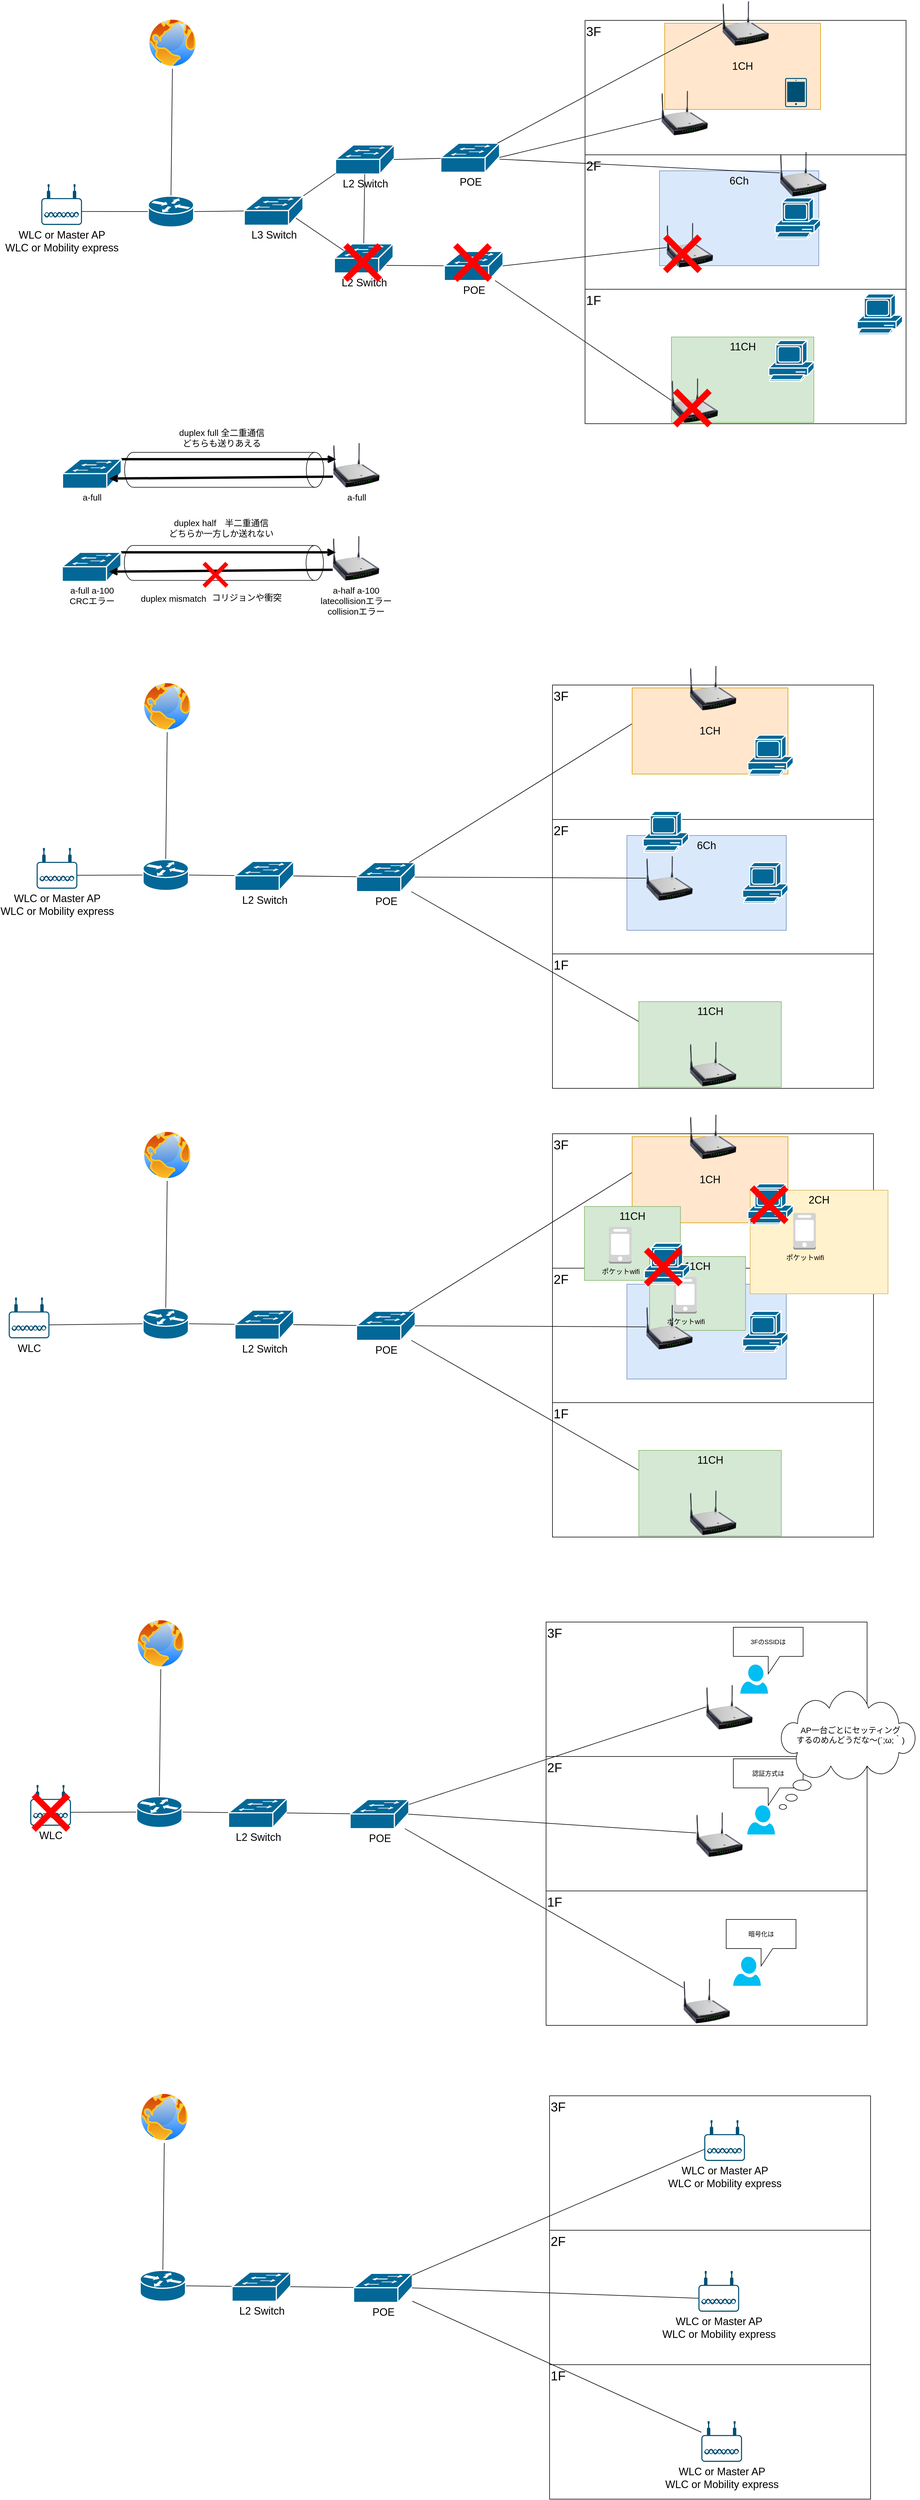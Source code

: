 <mxfile version="21.7.4" type="github">
  <diagram name="ページ1" id="ISea0skvDJ0-GTyt_ot8">
    <mxGraphModel dx="2734" dy="1416" grid="0" gridSize="10" guides="1" tooltips="1" connect="1" arrows="1" fold="1" page="1" pageScale="1" pageWidth="827" pageHeight="1169" math="0" shadow="0">
      <root>
        <mxCell id="0" />
        <mxCell id="1" parent="0" />
        <mxCell id="y21L1_D4y8wmVDUmnjSK-36" value="6Ch" style="whiteSpace=wrap;html=1;fontFamily=Helvetica;fontSize=18;verticalAlign=top;fillColor=#dae8fc;strokeColor=#6c8ebf;" parent="1" vertex="1">
          <mxGeometry x="1168" y="383.5" width="274" height="163" as="geometry" />
        </mxCell>
        <mxCell id="y21L1_D4y8wmVDUmnjSK-25" value="" style="group;fontSize=22;" parent="1" vertex="1" connectable="0">
          <mxGeometry x="1040" y="125" width="552" height="736" as="geometry" />
        </mxCell>
        <mxCell id="y21L1_D4y8wmVDUmnjSK-22" value="&lt;font style=&quot;font-size: 22px;&quot;&gt;1F&lt;/font&gt;" style="rounded=0;whiteSpace=wrap;html=1;fontFamily=Helvetica;fontSize=11;fontColor=default;fillColor=none;verticalAlign=top;align=left;" parent="y21L1_D4y8wmVDUmnjSK-25" vertex="1">
          <mxGeometry y="462" width="552" height="231" as="geometry" />
        </mxCell>
        <mxCell id="y21L1_D4y8wmVDUmnjSK-23" value="&lt;font style=&quot;font-size: 22px;&quot;&gt;2F&lt;/font&gt;" style="rounded=0;whiteSpace=wrap;html=1;fontFamily=Helvetica;fontSize=11;fontColor=default;fillColor=none;verticalAlign=top;align=left;" parent="y21L1_D4y8wmVDUmnjSK-25" vertex="1">
          <mxGeometry y="231" width="552" height="231" as="geometry" />
        </mxCell>
        <mxCell id="y21L1_D4y8wmVDUmnjSK-37" value="11CH" style="whiteSpace=wrap;html=1;fontFamily=Helvetica;fontSize=18;verticalAlign=top;fillColor=#d5e8d4;strokeColor=#82b366;" parent="y21L1_D4y8wmVDUmnjSK-25" vertex="1">
          <mxGeometry x="148.5" y="544" width="245" height="147" as="geometry" />
        </mxCell>
        <mxCell id="y21L1_D4y8wmVDUmnjSK-24" value="&lt;font style=&quot;font-size: 22px;&quot;&gt;3F&lt;/font&gt;" style="rounded=0;whiteSpace=wrap;html=1;fontFamily=Helvetica;fontSize=11;fontColor=default;fillColor=none;verticalAlign=top;align=left;" parent="y21L1_D4y8wmVDUmnjSK-25" vertex="1">
          <mxGeometry width="552" height="231" as="geometry" />
        </mxCell>
        <mxCell id="y21L1_D4y8wmVDUmnjSK-26" value="" style="shape=mxgraph.cisco.computers_and_peripherals.pc;sketch=0;html=1;pointerEvents=1;dashed=0;fillColor=#036897;strokeColor=#ffffff;strokeWidth=2;verticalLabelPosition=bottom;verticalAlign=top;align=center;outlineConnect=0;fontFamily=Helvetica;fontSize=11;fontColor=default;" parent="y21L1_D4y8wmVDUmnjSK-25" vertex="1">
          <mxGeometry x="316" y="550" width="78" height="70" as="geometry" />
        </mxCell>
        <mxCell id="y21L1_D4y8wmVDUmnjSK-34" value="" style="shape=mxgraph.cisco.computers_and_peripherals.pc;sketch=0;html=1;pointerEvents=1;dashed=0;fillColor=#036897;strokeColor=#ffffff;strokeWidth=2;verticalLabelPosition=bottom;verticalAlign=top;align=center;outlineConnect=0;fontFamily=Helvetica;fontSize=11;fontColor=default;" parent="y21L1_D4y8wmVDUmnjSK-25" vertex="1">
          <mxGeometry x="468" y="470" width="78" height="70" as="geometry" />
        </mxCell>
        <mxCell id="y21L1_D4y8wmVDUmnjSK-35" value="1CH" style="whiteSpace=wrap;html=1;fontFamily=Helvetica;fontSize=18;verticalAlign=middle;fillColor=#ffe6cc;strokeColor=#d79b00;" parent="y21L1_D4y8wmVDUmnjSK-25" vertex="1">
          <mxGeometry x="137" y="5" width="268" height="148" as="geometry" />
        </mxCell>
        <mxCell id="y21L1_D4y8wmVDUmnjSK-38" value="" style="image;html=1;image=img/lib/clip_art/networking/Wireless_Router_N_128x128.png;fontFamily=Helvetica;fontSize=11;fontColor=default;" parent="y21L1_D4y8wmVDUmnjSK-25" vertex="1">
          <mxGeometry x="236" y="-35" width="80" height="80" as="geometry" />
        </mxCell>
        <mxCell id="y21L1_D4y8wmVDUmnjSK-39" value="" style="image;html=1;image=img/lib/clip_art/networking/Wireless_Router_N_128x128.png;fontFamily=Helvetica;fontSize=11;fontColor=default;" parent="y21L1_D4y8wmVDUmnjSK-25" vertex="1">
          <mxGeometry x="131" y="119" width="80" height="80" as="geometry" />
        </mxCell>
        <mxCell id="y21L1_D4y8wmVDUmnjSK-40" value="" style="image;html=1;image=img/lib/clip_art/networking/Wireless_Router_N_128x128.png;fontFamily=Helvetica;fontSize=11;fontColor=default;" parent="y21L1_D4y8wmVDUmnjSK-25" vertex="1">
          <mxGeometry x="335" y="224" width="80" height="80" as="geometry" />
        </mxCell>
        <mxCell id="ws9a11WgU_F2Pa4hNLhd-21" value="" style="image;html=1;image=img/lib/clip_art/networking/Wireless_Router_N_128x128.png;fontFamily=Helvetica;fontSize=11;fontColor=default;" vertex="1" parent="y21L1_D4y8wmVDUmnjSK-25">
          <mxGeometry x="148.5" y="613" width="80" height="80" as="geometry" />
        </mxCell>
        <mxCell id="ws9a11WgU_F2Pa4hNLhd-23" value="" style="image;html=1;image=img/lib/clip_art/networking/Wireless_Router_N_128x128.png;fontFamily=Helvetica;fontSize=11;fontColor=default;" vertex="1" parent="y21L1_D4y8wmVDUmnjSK-25">
          <mxGeometry x="140" y="346" width="80" height="80" as="geometry" />
        </mxCell>
        <mxCell id="ws9a11WgU_F2Pa4hNLhd-32" value="&lt;span style=&quot;font-size: 150px;&quot;&gt;×&lt;/span&gt;" style="text;html=1;align=center;verticalAlign=middle;resizable=0;points=[];autosize=1;strokeColor=none;fillColor=none;fontSize=150;fontFamily=Helvetica;fontColor=#FF0000;" vertex="1" parent="y21L1_D4y8wmVDUmnjSK-25">
          <mxGeometry x="114" y="302" width="106" height="192" as="geometry" />
        </mxCell>
        <mxCell id="ws9a11WgU_F2Pa4hNLhd-33" value="&lt;span style=&quot;font-size: 150px;&quot;&gt;×&lt;/span&gt;" style="text;html=1;align=center;verticalAlign=middle;resizable=0;points=[];autosize=1;strokeColor=none;fillColor=none;fontSize=150;fontFamily=Helvetica;fontColor=#FF0000;" vertex="1" parent="y21L1_D4y8wmVDUmnjSK-25">
          <mxGeometry x="131" y="567" width="106" height="192" as="geometry" />
        </mxCell>
        <mxCell id="y21L1_D4y8wmVDUmnjSK-7" style="rounded=0;orthogonalLoop=1;jettySize=auto;html=1;exitX=1;exitY=0.67;exitDx=0;exitDy=0;exitPerimeter=0;entryX=0;entryY=0.5;entryDx=0;entryDy=0;entryPerimeter=0;endArrow=none;endFill=0;fontSize=18;" parent="1" source="y21L1_D4y8wmVDUmnjSK-2" target="y21L1_D4y8wmVDUmnjSK-3" edge="1">
          <mxGeometry relative="1" as="geometry" />
        </mxCell>
        <mxCell id="y21L1_D4y8wmVDUmnjSK-2" value="WLC or Master AP&lt;br style=&quot;border-color: var(--border-color);&quot;&gt;WLC or Mobility express" style="points=[[0.03,0.36,0],[0.18,0,0],[0.5,0.34,0],[0.82,0,0],[0.97,0.36,0],[1,0.67,0],[0.975,0.975,0],[0.5,1,0],[0.025,0.975,0],[0,0.67,0]];verticalLabelPosition=bottom;sketch=0;html=1;verticalAlign=top;aspect=fixed;align=center;pointerEvents=1;shape=mxgraph.cisco19.wireless_access_point;fillColor=#005073;strokeColor=none;fontSize=18;" parent="1" vertex="1">
          <mxGeometry x="105" y="406.5" width="70" height="70" as="geometry" />
        </mxCell>
        <mxCell id="y21L1_D4y8wmVDUmnjSK-8" style="edgeStyle=none;shape=connector;rounded=0;orthogonalLoop=1;jettySize=auto;html=1;exitX=1;exitY=0.5;exitDx=0;exitDy=0;exitPerimeter=0;labelBackgroundColor=default;strokeColor=default;fontFamily=Helvetica;fontSize=18;fontColor=default;endArrow=none;endFill=0;" parent="1" source="y21L1_D4y8wmVDUmnjSK-3" target="ws9a11WgU_F2Pa4hNLhd-2" edge="1">
          <mxGeometry relative="1" as="geometry" />
        </mxCell>
        <mxCell id="y21L1_D4y8wmVDUmnjSK-10" style="edgeStyle=none;shape=connector;rounded=0;orthogonalLoop=1;jettySize=auto;html=1;exitX=0.5;exitY=0;exitDx=0;exitDy=0;exitPerimeter=0;entryX=0.5;entryY=1;entryDx=0;entryDy=0;labelBackgroundColor=default;strokeColor=default;fontFamily=Helvetica;fontSize=11;fontColor=default;endArrow=none;endFill=0;" parent="1" source="y21L1_D4y8wmVDUmnjSK-3" target="y21L1_D4y8wmVDUmnjSK-4" edge="1">
          <mxGeometry relative="1" as="geometry" />
        </mxCell>
        <mxCell id="y21L1_D4y8wmVDUmnjSK-3" value="" style="shape=mxgraph.cisco.routers.router;sketch=0;html=1;pointerEvents=1;dashed=0;fillColor=#036897;strokeColor=#ffffff;strokeWidth=2;verticalLabelPosition=bottom;verticalAlign=top;align=center;outlineConnect=0;fontFamily=Helvetica;fontSize=18;fontColor=default;" parent="1" vertex="1">
          <mxGeometry x="289" y="427" width="78" height="53" as="geometry" />
        </mxCell>
        <mxCell id="y21L1_D4y8wmVDUmnjSK-4" value="" style="image;aspect=fixed;perimeter=ellipsePerimeter;html=1;align=center;shadow=0;dashed=0;spacingTop=3;image=img/lib/active_directory/internet_globe.svg;" parent="1" vertex="1">
          <mxGeometry x="286" y="119" width="89" height="89" as="geometry" />
        </mxCell>
        <mxCell id="y21L1_D4y8wmVDUmnjSK-16" style="edgeStyle=none;shape=connector;rounded=0;orthogonalLoop=1;jettySize=auto;html=1;exitX=0.98;exitY=0.5;exitDx=0;exitDy=0;exitPerimeter=0;labelBackgroundColor=default;strokeColor=default;fontFamily=Helvetica;fontSize=11;fontColor=default;endArrow=none;endFill=0;" parent="1" source="y21L1_D4y8wmVDUmnjSK-5" target="y21L1_D4y8wmVDUmnjSK-39" edge="1">
          <mxGeometry relative="1" as="geometry">
            <mxPoint x="1189" y="458.668" as="targetPoint" />
          </mxGeometry>
        </mxCell>
        <mxCell id="y21L1_D4y8wmVDUmnjSK-5" value="POE" style="shape=mxgraph.cisco.switches.workgroup_switch;sketch=0;html=1;pointerEvents=1;dashed=0;fillColor=#036897;strokeColor=#ffffff;strokeWidth=2;verticalLabelPosition=bottom;verticalAlign=top;align=center;outlineConnect=0;fontFamily=Helvetica;fontSize=18;fontColor=default;" parent="1" vertex="1">
          <mxGeometry x="792" y="336" width="101" height="50" as="geometry" />
        </mxCell>
        <mxCell id="y21L1_D4y8wmVDUmnjSK-9" style="edgeStyle=none;shape=connector;rounded=0;orthogonalLoop=1;jettySize=auto;html=1;exitX=0.98;exitY=0.5;exitDx=0;exitDy=0;exitPerimeter=0;labelBackgroundColor=default;strokeColor=default;fontFamily=Helvetica;fontSize=18;fontColor=default;endArrow=none;endFill=0;" parent="1" source="y21L1_D4y8wmVDUmnjSK-6" target="y21L1_D4y8wmVDUmnjSK-5" edge="1">
          <mxGeometry relative="1" as="geometry" />
        </mxCell>
        <mxCell id="y21L1_D4y8wmVDUmnjSK-6" value="L2 Switch" style="shape=mxgraph.cisco.switches.workgroup_switch;sketch=0;html=1;pointerEvents=1;dashed=0;fillColor=#036897;strokeColor=#ffffff;strokeWidth=2;verticalLabelPosition=bottom;verticalAlign=top;align=center;outlineConnect=0;fontFamily=Helvetica;fontSize=18;fontColor=default;" parent="1" vertex="1">
          <mxGeometry x="611" y="339" width="101" height="50" as="geometry" />
        </mxCell>
        <mxCell id="y21L1_D4y8wmVDUmnjSK-11" value="" style="shape=mxgraph.cisco.computers_and_peripherals.pc;sketch=0;html=1;pointerEvents=1;dashed=0;fillColor=#036897;strokeColor=#ffffff;strokeWidth=2;verticalLabelPosition=bottom;verticalAlign=top;align=center;outlineConnect=0;fontFamily=Helvetica;fontSize=11;fontColor=default;" parent="1" vertex="1">
          <mxGeometry x="1367" y="430" width="78" height="70" as="geometry" />
        </mxCell>
        <mxCell id="y21L1_D4y8wmVDUmnjSK-12" value="" style="sketch=0;points=[[0.015,0.015,0],[0.985,0.015,0],[0.985,0.985,0],[0.015,0.985,0],[0.25,0,0],[0.5,0,0],[0.75,0,0],[1,0.25,0],[1,0.5,0],[1,0.75,0],[0.75,1,0],[0.5,1,0],[0.25,1,0],[0,0.75,0],[0,0.5,0],[0,0.25,0]];verticalLabelPosition=bottom;html=1;verticalAlign=top;aspect=fixed;align=center;pointerEvents=1;shape=mxgraph.cisco19.handheld;fillColor=#005073;strokeColor=none;" parent="1" vertex="1">
          <mxGeometry x="1384" y="224" width="37.5" height="50" as="geometry" />
        </mxCell>
        <mxCell id="y21L1_D4y8wmVDUmnjSK-20" style="edgeStyle=none;shape=connector;rounded=0;orthogonalLoop=1;jettySize=auto;html=1;labelBackgroundColor=default;strokeColor=default;fontFamily=Helvetica;fontSize=11;fontColor=default;endArrow=none;endFill=0;" parent="1" source="y21L1_D4y8wmVDUmnjSK-40" target="y21L1_D4y8wmVDUmnjSK-5" edge="1">
          <mxGeometry relative="1" as="geometry">
            <mxPoint x="1276.0" y="794.9" as="sourcePoint" />
          </mxGeometry>
        </mxCell>
        <mxCell id="y21L1_D4y8wmVDUmnjSK-21" style="edgeStyle=none;shape=connector;rounded=0;orthogonalLoop=1;jettySize=auto;html=1;exitX=0;exitY=0.5;exitDx=0;exitDy=0;labelBackgroundColor=default;strokeColor=default;fontFamily=Helvetica;fontSize=11;fontColor=default;endArrow=none;endFill=0;" parent="1" source="y21L1_D4y8wmVDUmnjSK-38" target="y21L1_D4y8wmVDUmnjSK-5" edge="1">
          <mxGeometry relative="1" as="geometry">
            <mxPoint x="1276.0" y="145.9" as="sourcePoint" />
          </mxGeometry>
        </mxCell>
        <mxCell id="y21L1_D4y8wmVDUmnjSK-67" value="6Ch" style="whiteSpace=wrap;html=1;fontFamily=Helvetica;fontSize=18;verticalAlign=top;fillColor=#dae8fc;strokeColor=#6c8ebf;" parent="1" vertex="1">
          <mxGeometry x="1112" y="1525.5" width="274" height="163" as="geometry" />
        </mxCell>
        <mxCell id="y21L1_D4y8wmVDUmnjSK-79" style="rounded=0;orthogonalLoop=1;jettySize=auto;html=1;exitX=1;exitY=0.67;exitDx=0;exitDy=0;exitPerimeter=0;entryX=0;entryY=0.5;entryDx=0;entryDy=0;entryPerimeter=0;endArrow=none;endFill=0;fontSize=18;" parent="1" source="y21L1_D4y8wmVDUmnjSK-80" target="y21L1_D4y8wmVDUmnjSK-83" edge="1">
          <mxGeometry relative="1" as="geometry" />
        </mxCell>
        <mxCell id="y21L1_D4y8wmVDUmnjSK-80" value="WLC or Master AP&lt;br&gt;WLC or Mobility express" style="points=[[0.03,0.36,0],[0.18,0,0],[0.5,0.34,0],[0.82,0,0],[0.97,0.36,0],[1,0.67,0],[0.975,0.975,0],[0.5,1,0],[0.025,0.975,0],[0,0.67,0]];verticalLabelPosition=bottom;sketch=0;html=1;verticalAlign=top;aspect=fixed;align=center;pointerEvents=1;shape=mxgraph.cisco19.wireless_access_point;fillColor=#005073;strokeColor=none;fontSize=18;" parent="1" vertex="1">
          <mxGeometry x="97" y="1547" width="70" height="70" as="geometry" />
        </mxCell>
        <mxCell id="y21L1_D4y8wmVDUmnjSK-81" style="edgeStyle=none;shape=connector;rounded=0;orthogonalLoop=1;jettySize=auto;html=1;exitX=1;exitY=0.5;exitDx=0;exitDy=0;exitPerimeter=0;labelBackgroundColor=default;strokeColor=default;fontFamily=Helvetica;fontSize=18;fontColor=default;endArrow=none;endFill=0;" parent="1" source="y21L1_D4y8wmVDUmnjSK-83" target="y21L1_D4y8wmVDUmnjSK-88" edge="1">
          <mxGeometry relative="1" as="geometry" />
        </mxCell>
        <mxCell id="y21L1_D4y8wmVDUmnjSK-82" style="edgeStyle=none;shape=connector;rounded=0;orthogonalLoop=1;jettySize=auto;html=1;exitX=0.5;exitY=0;exitDx=0;exitDy=0;exitPerimeter=0;entryX=0.5;entryY=1;entryDx=0;entryDy=0;labelBackgroundColor=default;strokeColor=default;fontFamily=Helvetica;fontSize=11;fontColor=default;endArrow=none;endFill=0;" parent="1" source="y21L1_D4y8wmVDUmnjSK-83" target="y21L1_D4y8wmVDUmnjSK-84" edge="1">
          <mxGeometry relative="1" as="geometry" />
        </mxCell>
        <mxCell id="y21L1_D4y8wmVDUmnjSK-83" value="" style="shape=mxgraph.cisco.routers.router;sketch=0;html=1;pointerEvents=1;dashed=0;fillColor=#036897;strokeColor=#ffffff;strokeWidth=2;verticalLabelPosition=bottom;verticalAlign=top;align=center;outlineConnect=0;fontFamily=Helvetica;fontSize=18;fontColor=default;" parent="1" vertex="1">
          <mxGeometry x="280" y="1567" width="78" height="53" as="geometry" />
        </mxCell>
        <mxCell id="y21L1_D4y8wmVDUmnjSK-84" value="" style="image;aspect=fixed;perimeter=ellipsePerimeter;html=1;align=center;shadow=0;dashed=0;spacingTop=3;image=img/lib/active_directory/internet_globe.svg;" parent="1" vertex="1">
          <mxGeometry x="277" y="1259" width="89" height="89" as="geometry" />
        </mxCell>
        <mxCell id="y21L1_D4y8wmVDUmnjSK-85" style="edgeStyle=none;shape=connector;rounded=0;orthogonalLoop=1;jettySize=auto;html=1;exitX=0.98;exitY=0.5;exitDx=0;exitDy=0;exitPerimeter=0;labelBackgroundColor=default;strokeColor=default;fontFamily=Helvetica;fontSize=11;fontColor=default;endArrow=none;endFill=0;" parent="1" source="y21L1_D4y8wmVDUmnjSK-86" edge="1">
          <mxGeometry relative="1" as="geometry">
            <mxPoint x="1145" y="1598.818" as="targetPoint" />
          </mxGeometry>
        </mxCell>
        <mxCell id="y21L1_D4y8wmVDUmnjSK-86" value="POE" style="shape=mxgraph.cisco.switches.workgroup_switch;sketch=0;html=1;pointerEvents=1;dashed=0;fillColor=#036897;strokeColor=#ffffff;strokeWidth=2;verticalLabelPosition=bottom;verticalAlign=top;align=center;outlineConnect=0;fontFamily=Helvetica;fontSize=18;fontColor=default;" parent="1" vertex="1">
          <mxGeometry x="647" y="1572" width="101" height="50" as="geometry" />
        </mxCell>
        <mxCell id="y21L1_D4y8wmVDUmnjSK-87" style="edgeStyle=none;shape=connector;rounded=0;orthogonalLoop=1;jettySize=auto;html=1;exitX=0.98;exitY=0.5;exitDx=0;exitDy=0;exitPerimeter=0;labelBackgroundColor=default;strokeColor=default;fontFamily=Helvetica;fontSize=18;fontColor=default;endArrow=none;endFill=0;" parent="1" source="y21L1_D4y8wmVDUmnjSK-88" target="y21L1_D4y8wmVDUmnjSK-86" edge="1">
          <mxGeometry relative="1" as="geometry" />
        </mxCell>
        <mxCell id="y21L1_D4y8wmVDUmnjSK-88" value="L2 Switch" style="shape=mxgraph.cisco.switches.workgroup_switch;sketch=0;html=1;pointerEvents=1;dashed=0;fillColor=#036897;strokeColor=#ffffff;strokeWidth=2;verticalLabelPosition=bottom;verticalAlign=top;align=center;outlineConnect=0;fontFamily=Helvetica;fontSize=18;fontColor=default;" parent="1" vertex="1">
          <mxGeometry x="438" y="1570" width="101" height="50" as="geometry" />
        </mxCell>
        <mxCell id="y21L1_D4y8wmVDUmnjSK-89" value="" style="shape=mxgraph.cisco.computers_and_peripherals.pc;sketch=0;html=1;pointerEvents=1;dashed=0;fillColor=#036897;strokeColor=#ffffff;strokeWidth=2;verticalLabelPosition=bottom;verticalAlign=top;align=center;outlineConnect=0;fontFamily=Helvetica;fontSize=11;fontColor=default;" parent="1" vertex="1">
          <mxGeometry x="1311" y="1572" width="78" height="70" as="geometry" />
        </mxCell>
        <mxCell id="y21L1_D4y8wmVDUmnjSK-91" style="edgeStyle=none;shape=connector;rounded=0;orthogonalLoop=1;jettySize=auto;html=1;labelBackgroundColor=default;strokeColor=default;fontFamily=Helvetica;fontSize=11;fontColor=default;endArrow=none;endFill=0;" parent="1" target="y21L1_D4y8wmVDUmnjSK-86" edge="1">
          <mxGeometry relative="1" as="geometry">
            <mxPoint x="1220" y="1895.173" as="sourcePoint" />
          </mxGeometry>
        </mxCell>
        <mxCell id="y21L1_D4y8wmVDUmnjSK-92" style="edgeStyle=none;shape=connector;rounded=0;orthogonalLoop=1;jettySize=auto;html=1;exitX=0;exitY=0.5;exitDx=0;exitDy=0;labelBackgroundColor=default;strokeColor=default;fontFamily=Helvetica;fontSize=11;fontColor=default;endArrow=none;endFill=0;" parent="1" target="y21L1_D4y8wmVDUmnjSK-86" edge="1">
          <mxGeometry relative="1" as="geometry">
            <mxPoint x="1220" y="1272" as="sourcePoint" />
          </mxGeometry>
        </mxCell>
        <mxCell id="y21L1_D4y8wmVDUmnjSK-102" value="" style="group;fontSize=22;" parent="1" vertex="1" connectable="0">
          <mxGeometry x="984" y="1267" width="624" height="693" as="geometry" />
        </mxCell>
        <mxCell id="y21L1_D4y8wmVDUmnjSK-103" value="&lt;font style=&quot;font-size: 22px;&quot;&gt;1F&lt;/font&gt;" style="rounded=0;whiteSpace=wrap;html=1;fontFamily=Helvetica;fontSize=11;fontColor=default;fillColor=none;verticalAlign=top;align=left;" parent="y21L1_D4y8wmVDUmnjSK-102" vertex="1">
          <mxGeometry y="462" width="552" height="231" as="geometry" />
        </mxCell>
        <mxCell id="y21L1_D4y8wmVDUmnjSK-104" value="&lt;font style=&quot;font-size: 22px;&quot;&gt;2F&lt;/font&gt;" style="rounded=0;whiteSpace=wrap;html=1;fontFamily=Helvetica;fontSize=11;fontColor=default;fillColor=none;verticalAlign=top;align=left;" parent="y21L1_D4y8wmVDUmnjSK-102" vertex="1">
          <mxGeometry y="231" width="552" height="231" as="geometry" />
        </mxCell>
        <mxCell id="y21L1_D4y8wmVDUmnjSK-105" value="11CH" style="whiteSpace=wrap;html=1;fontFamily=Helvetica;fontSize=18;verticalAlign=top;fillColor=#d5e8d4;strokeColor=#82b366;" parent="y21L1_D4y8wmVDUmnjSK-102" vertex="1">
          <mxGeometry x="148.5" y="544" width="245" height="147" as="geometry" />
        </mxCell>
        <mxCell id="y21L1_D4y8wmVDUmnjSK-106" value="&lt;font style=&quot;font-size: 22px;&quot;&gt;3F&lt;/font&gt;" style="rounded=0;whiteSpace=wrap;html=1;fontFamily=Helvetica;fontSize=11;fontColor=default;fillColor=none;verticalAlign=top;align=left;" parent="y21L1_D4y8wmVDUmnjSK-102" vertex="1">
          <mxGeometry width="552" height="231" as="geometry" />
        </mxCell>
        <mxCell id="y21L1_D4y8wmVDUmnjSK-108" value="1CH" style="whiteSpace=wrap;html=1;fontFamily=Helvetica;fontSize=18;verticalAlign=middle;fillColor=#ffe6cc;strokeColor=#d79b00;" parent="y21L1_D4y8wmVDUmnjSK-102" vertex="1">
          <mxGeometry x="137" y="5" width="268" height="148" as="geometry" />
        </mxCell>
        <mxCell id="y21L1_D4y8wmVDUmnjSK-109" value="" style="image;html=1;image=img/lib/clip_art/networking/Wireless_Router_N_128x128.png;fontFamily=Helvetica;fontSize=11;fontColor=default;" parent="y21L1_D4y8wmVDUmnjSK-102" vertex="1">
          <mxGeometry x="236" y="-35" width="80" height="80" as="geometry" />
        </mxCell>
        <mxCell id="y21L1_D4y8wmVDUmnjSK-111" value="" style="image;html=1;image=img/lib/clip_art/networking/Wireless_Router_N_128x128.png;fontFamily=Helvetica;fontSize=11;fontColor=default;" parent="y21L1_D4y8wmVDUmnjSK-102" vertex="1">
          <mxGeometry x="236" y="611" width="80" height="80" as="geometry" />
        </mxCell>
        <mxCell id="y21L1_D4y8wmVDUmnjSK-119" value="" style="shape=mxgraph.cisco.computers_and_peripherals.pc;sketch=0;html=1;pointerEvents=1;dashed=0;fillColor=#036897;strokeColor=#ffffff;strokeWidth=2;verticalLabelPosition=bottom;verticalAlign=top;align=center;outlineConnect=0;fontFamily=Helvetica;fontSize=11;fontColor=default;" parent="y21L1_D4y8wmVDUmnjSK-102" vertex="1">
          <mxGeometry x="336" y="86" width="78" height="70" as="geometry" />
        </mxCell>
        <mxCell id="y21L1_D4y8wmVDUmnjSK-110" value="" style="image;html=1;image=img/lib/clip_art/networking/Wireless_Router_N_128x128.png;fontFamily=Helvetica;fontSize=11;fontColor=default;" parent="y21L1_D4y8wmVDUmnjSK-102" vertex="1">
          <mxGeometry x="161" y="292" width="80" height="80" as="geometry" />
        </mxCell>
        <mxCell id="y21L1_D4y8wmVDUmnjSK-121" value="" style="shape=mxgraph.cisco.computers_and_peripherals.pc;sketch=0;html=1;pointerEvents=1;dashed=0;fillColor=#036897;strokeColor=#ffffff;strokeWidth=2;verticalLabelPosition=bottom;verticalAlign=top;align=center;outlineConnect=0;fontFamily=Helvetica;fontSize=11;fontColor=default;" parent="y21L1_D4y8wmVDUmnjSK-102" vertex="1">
          <mxGeometry x="156" y="217" width="78" height="70" as="geometry" />
        </mxCell>
        <mxCell id="Gv_RDN-kAOqWAWIpM0Y3-1" value="6Ch" style="whiteSpace=wrap;html=1;fontFamily=Helvetica;fontSize=18;verticalAlign=top;fillColor=#dae8fc;strokeColor=#6c8ebf;" parent="1" vertex="1">
          <mxGeometry x="1112" y="2296.5" width="274" height="163" as="geometry" />
        </mxCell>
        <mxCell id="Gv_RDN-kAOqWAWIpM0Y3-2" style="rounded=0;orthogonalLoop=1;jettySize=auto;html=1;exitX=1;exitY=0.67;exitDx=0;exitDy=0;exitPerimeter=0;entryX=0;entryY=0.5;entryDx=0;entryDy=0;entryPerimeter=0;endArrow=none;endFill=0;fontSize=18;" parent="1" source="Gv_RDN-kAOqWAWIpM0Y3-3" target="Gv_RDN-kAOqWAWIpM0Y3-6" edge="1">
          <mxGeometry relative="1" as="geometry" />
        </mxCell>
        <mxCell id="Gv_RDN-kAOqWAWIpM0Y3-3" value="WLC" style="points=[[0.03,0.36,0],[0.18,0,0],[0.5,0.34,0],[0.82,0,0],[0.97,0.36,0],[1,0.67,0],[0.975,0.975,0],[0.5,1,0],[0.025,0.975,0],[0,0.67,0]];verticalLabelPosition=bottom;sketch=0;html=1;verticalAlign=top;aspect=fixed;align=center;pointerEvents=1;shape=mxgraph.cisco19.wireless_access_point;fillColor=#005073;strokeColor=none;fontSize=18;" parent="1" vertex="1">
          <mxGeometry x="49" y="2319.5" width="70" height="70" as="geometry" />
        </mxCell>
        <mxCell id="Gv_RDN-kAOqWAWIpM0Y3-4" style="edgeStyle=none;shape=connector;rounded=0;orthogonalLoop=1;jettySize=auto;html=1;exitX=1;exitY=0.5;exitDx=0;exitDy=0;exitPerimeter=0;labelBackgroundColor=default;strokeColor=default;fontFamily=Helvetica;fontSize=18;fontColor=default;endArrow=none;endFill=0;" parent="1" source="Gv_RDN-kAOqWAWIpM0Y3-6" target="Gv_RDN-kAOqWAWIpM0Y3-11" edge="1">
          <mxGeometry relative="1" as="geometry" />
        </mxCell>
        <mxCell id="Gv_RDN-kAOqWAWIpM0Y3-5" style="edgeStyle=none;shape=connector;rounded=0;orthogonalLoop=1;jettySize=auto;html=1;exitX=0.5;exitY=0;exitDx=0;exitDy=0;exitPerimeter=0;entryX=0.5;entryY=1;entryDx=0;entryDy=0;labelBackgroundColor=default;strokeColor=default;fontFamily=Helvetica;fontSize=11;fontColor=default;endArrow=none;endFill=0;" parent="1" source="Gv_RDN-kAOqWAWIpM0Y3-6" target="Gv_RDN-kAOqWAWIpM0Y3-7" edge="1">
          <mxGeometry relative="1" as="geometry" />
        </mxCell>
        <mxCell id="Gv_RDN-kAOqWAWIpM0Y3-6" value="" style="shape=mxgraph.cisco.routers.router;sketch=0;html=1;pointerEvents=1;dashed=0;fillColor=#036897;strokeColor=#ffffff;strokeWidth=2;verticalLabelPosition=bottom;verticalAlign=top;align=center;outlineConnect=0;fontFamily=Helvetica;fontSize=18;fontColor=default;" parent="1" vertex="1">
          <mxGeometry x="280" y="2338" width="78" height="53" as="geometry" />
        </mxCell>
        <mxCell id="Gv_RDN-kAOqWAWIpM0Y3-7" value="" style="image;aspect=fixed;perimeter=ellipsePerimeter;html=1;align=center;shadow=0;dashed=0;spacingTop=3;image=img/lib/active_directory/internet_globe.svg;" parent="1" vertex="1">
          <mxGeometry x="277" y="2030" width="89" height="89" as="geometry" />
        </mxCell>
        <mxCell id="Gv_RDN-kAOqWAWIpM0Y3-8" style="edgeStyle=none;shape=connector;rounded=0;orthogonalLoop=1;jettySize=auto;html=1;exitX=0.98;exitY=0.5;exitDx=0;exitDy=0;exitPerimeter=0;labelBackgroundColor=default;strokeColor=default;fontFamily=Helvetica;fontSize=11;fontColor=default;endArrow=none;endFill=0;" parent="1" source="Gv_RDN-kAOqWAWIpM0Y3-9" edge="1">
          <mxGeometry relative="1" as="geometry">
            <mxPoint x="1145" y="2369.818" as="targetPoint" />
          </mxGeometry>
        </mxCell>
        <mxCell id="Gv_RDN-kAOqWAWIpM0Y3-9" value="POE" style="shape=mxgraph.cisco.switches.workgroup_switch;sketch=0;html=1;pointerEvents=1;dashed=0;fillColor=#036897;strokeColor=#ffffff;strokeWidth=2;verticalLabelPosition=bottom;verticalAlign=top;align=center;outlineConnect=0;fontFamily=Helvetica;fontSize=18;fontColor=default;" parent="1" vertex="1">
          <mxGeometry x="647" y="2343" width="101" height="50" as="geometry" />
        </mxCell>
        <mxCell id="Gv_RDN-kAOqWAWIpM0Y3-10" style="edgeStyle=none;shape=connector;rounded=0;orthogonalLoop=1;jettySize=auto;html=1;exitX=0.98;exitY=0.5;exitDx=0;exitDy=0;exitPerimeter=0;labelBackgroundColor=default;strokeColor=default;fontFamily=Helvetica;fontSize=18;fontColor=default;endArrow=none;endFill=0;" parent="1" source="Gv_RDN-kAOqWAWIpM0Y3-11" target="Gv_RDN-kAOqWAWIpM0Y3-9" edge="1">
          <mxGeometry relative="1" as="geometry" />
        </mxCell>
        <mxCell id="Gv_RDN-kAOqWAWIpM0Y3-11" value="L2 Switch" style="shape=mxgraph.cisco.switches.workgroup_switch;sketch=0;html=1;pointerEvents=1;dashed=0;fillColor=#036897;strokeColor=#ffffff;strokeWidth=2;verticalLabelPosition=bottom;verticalAlign=top;align=center;outlineConnect=0;fontFamily=Helvetica;fontSize=18;fontColor=default;" parent="1" vertex="1">
          <mxGeometry x="438" y="2341" width="101" height="50" as="geometry" />
        </mxCell>
        <mxCell id="Gv_RDN-kAOqWAWIpM0Y3-12" value="" style="shape=mxgraph.cisco.computers_and_peripherals.pc;sketch=0;html=1;pointerEvents=1;dashed=0;fillColor=#036897;strokeColor=#ffffff;strokeWidth=2;verticalLabelPosition=bottom;verticalAlign=top;align=center;outlineConnect=0;fontFamily=Helvetica;fontSize=11;fontColor=default;" parent="1" vertex="1">
          <mxGeometry x="1311" y="2343" width="78" height="70" as="geometry" />
        </mxCell>
        <mxCell id="Gv_RDN-kAOqWAWIpM0Y3-13" style="edgeStyle=none;shape=connector;rounded=0;orthogonalLoop=1;jettySize=auto;html=1;labelBackgroundColor=default;strokeColor=default;fontFamily=Helvetica;fontSize=11;fontColor=default;endArrow=none;endFill=0;" parent="1" target="Gv_RDN-kAOqWAWIpM0Y3-9" edge="1">
          <mxGeometry relative="1" as="geometry">
            <mxPoint x="1220" y="2666.173" as="sourcePoint" />
          </mxGeometry>
        </mxCell>
        <mxCell id="Gv_RDN-kAOqWAWIpM0Y3-14" style="edgeStyle=none;shape=connector;rounded=0;orthogonalLoop=1;jettySize=auto;html=1;exitX=0;exitY=0.5;exitDx=0;exitDy=0;labelBackgroundColor=default;strokeColor=default;fontFamily=Helvetica;fontSize=11;fontColor=default;endArrow=none;endFill=0;" parent="1" target="Gv_RDN-kAOqWAWIpM0Y3-9" edge="1">
          <mxGeometry relative="1" as="geometry">
            <mxPoint x="1220" y="2043" as="sourcePoint" />
          </mxGeometry>
        </mxCell>
        <mxCell id="Gv_RDN-kAOqWAWIpM0Y3-15" value="" style="group;fontSize=22;" parent="1" vertex="1" connectable="0">
          <mxGeometry x="984" y="2038" width="624" height="693" as="geometry" />
        </mxCell>
        <mxCell id="Gv_RDN-kAOqWAWIpM0Y3-16" value="&lt;font style=&quot;font-size: 22px;&quot;&gt;1F&lt;/font&gt;" style="rounded=0;whiteSpace=wrap;html=1;fontFamily=Helvetica;fontSize=11;fontColor=default;fillColor=none;verticalAlign=top;align=left;" parent="Gv_RDN-kAOqWAWIpM0Y3-15" vertex="1">
          <mxGeometry y="462" width="552" height="231" as="geometry" />
        </mxCell>
        <mxCell id="Gv_RDN-kAOqWAWIpM0Y3-17" value="&lt;font style=&quot;font-size: 22px;&quot;&gt;2F&lt;/font&gt;" style="rounded=0;whiteSpace=wrap;html=1;fontFamily=Helvetica;fontSize=11;fontColor=default;fillColor=none;verticalAlign=top;align=left;" parent="Gv_RDN-kAOqWAWIpM0Y3-15" vertex="1">
          <mxGeometry y="231" width="552" height="231" as="geometry" />
        </mxCell>
        <mxCell id="Gv_RDN-kAOqWAWIpM0Y3-18" value="11CH" style="whiteSpace=wrap;html=1;fontFamily=Helvetica;fontSize=18;verticalAlign=top;fillColor=#d5e8d4;strokeColor=#82b366;" parent="Gv_RDN-kAOqWAWIpM0Y3-15" vertex="1">
          <mxGeometry x="148.5" y="544" width="245" height="147" as="geometry" />
        </mxCell>
        <mxCell id="Gv_RDN-kAOqWAWIpM0Y3-19" value="&lt;font style=&quot;font-size: 22px;&quot;&gt;3F&lt;/font&gt;" style="rounded=0;whiteSpace=wrap;html=1;fontFamily=Helvetica;fontSize=11;fontColor=default;fillColor=none;verticalAlign=top;align=left;" parent="Gv_RDN-kAOqWAWIpM0Y3-15" vertex="1">
          <mxGeometry width="552" height="231" as="geometry" />
        </mxCell>
        <mxCell id="Gv_RDN-kAOqWAWIpM0Y3-20" value="1CH" style="whiteSpace=wrap;html=1;fontFamily=Helvetica;fontSize=18;verticalAlign=middle;fillColor=#ffe6cc;strokeColor=#d79b00;" parent="Gv_RDN-kAOqWAWIpM0Y3-15" vertex="1">
          <mxGeometry x="137" y="5" width="268" height="148" as="geometry" />
        </mxCell>
        <mxCell id="Gv_RDN-kAOqWAWIpM0Y3-21" value="" style="image;html=1;image=img/lib/clip_art/networking/Wireless_Router_N_128x128.png;fontFamily=Helvetica;fontSize=11;fontColor=default;" parent="Gv_RDN-kAOqWAWIpM0Y3-15" vertex="1">
          <mxGeometry x="236" y="-35" width="80" height="80" as="geometry" />
        </mxCell>
        <mxCell id="Gv_RDN-kAOqWAWIpM0Y3-22" value="" style="image;html=1;image=img/lib/clip_art/networking/Wireless_Router_N_128x128.png;fontFamily=Helvetica;fontSize=11;fontColor=default;" parent="Gv_RDN-kAOqWAWIpM0Y3-15" vertex="1">
          <mxGeometry x="236" y="611" width="80" height="80" as="geometry" />
        </mxCell>
        <mxCell id="Gv_RDN-kAOqWAWIpM0Y3-23" value="11CH" style="whiteSpace=wrap;html=1;fontFamily=Helvetica;fontSize=18;verticalAlign=top;fillColor=#d5e8d4;strokeColor=#82b366;" parent="Gv_RDN-kAOqWAWIpM0Y3-15" vertex="1">
          <mxGeometry x="55" y="125" width="165" height="127" as="geometry" />
        </mxCell>
        <mxCell id="Gv_RDN-kAOqWAWIpM0Y3-24" value="ポケットwifi" style="outlineConnect=0;dashed=0;verticalLabelPosition=bottom;verticalAlign=top;align=center;html=1;shape=mxgraph.aws3.mobile_client;fillColor=#D2D3D3;gradientColor=none;" parent="Gv_RDN-kAOqWAWIpM0Y3-15" vertex="1">
          <mxGeometry x="97" y="160" width="39" height="63" as="geometry" />
        </mxCell>
        <mxCell id="Gv_RDN-kAOqWAWIpM0Y3-25" value="2CH" style="whiteSpace=wrap;html=1;fontFamily=Helvetica;fontSize=18;verticalAlign=top;fillColor=#fff2cc;strokeColor=#d6b656;" parent="Gv_RDN-kAOqWAWIpM0Y3-15" vertex="1">
          <mxGeometry x="340" y="97" width="237" height="178" as="geometry" />
        </mxCell>
        <mxCell id="Gv_RDN-kAOqWAWIpM0Y3-26" value="ポケットwifi" style="outlineConnect=0;dashed=0;verticalLabelPosition=bottom;verticalAlign=top;align=center;html=1;shape=mxgraph.aws3.mobile_client;fillColor=#D2D3D3;gradientColor=none;" parent="Gv_RDN-kAOqWAWIpM0Y3-15" vertex="1">
          <mxGeometry x="414" y="136" width="39" height="63" as="geometry" />
        </mxCell>
        <mxCell id="Gv_RDN-kAOqWAWIpM0Y3-27" value="" style="shape=mxgraph.cisco.computers_and_peripherals.pc;sketch=0;html=1;pointerEvents=1;dashed=0;fillColor=#036897;strokeColor=#ffffff;strokeWidth=2;verticalLabelPosition=bottom;verticalAlign=top;align=center;outlineConnect=0;fontFamily=Helvetica;fontSize=11;fontColor=default;" parent="Gv_RDN-kAOqWAWIpM0Y3-15" vertex="1">
          <mxGeometry x="336" y="86" width="78" height="70" as="geometry" />
        </mxCell>
        <mxCell id="Gv_RDN-kAOqWAWIpM0Y3-28" value="11CH" style="whiteSpace=wrap;html=1;fontFamily=Helvetica;fontSize=18;verticalAlign=top;fillColor=#d5e8d4;strokeColor=#82b366;" parent="Gv_RDN-kAOqWAWIpM0Y3-15" vertex="1">
          <mxGeometry x="167" y="211" width="165" height="127" as="geometry" />
        </mxCell>
        <mxCell id="Gv_RDN-kAOqWAWIpM0Y3-29" value="ポケットwifi" style="outlineConnect=0;dashed=0;verticalLabelPosition=bottom;verticalAlign=top;align=center;html=1;shape=mxgraph.aws3.mobile_client;fillColor=#D2D3D3;gradientColor=none;" parent="Gv_RDN-kAOqWAWIpM0Y3-15" vertex="1">
          <mxGeometry x="209" y="246" width="39" height="63" as="geometry" />
        </mxCell>
        <mxCell id="Gv_RDN-kAOqWAWIpM0Y3-30" value="" style="image;html=1;image=img/lib/clip_art/networking/Wireless_Router_N_128x128.png;fontFamily=Helvetica;fontSize=11;fontColor=default;" parent="Gv_RDN-kAOqWAWIpM0Y3-15" vertex="1">
          <mxGeometry x="161" y="292" width="80" height="80" as="geometry" />
        </mxCell>
        <mxCell id="Gv_RDN-kAOqWAWIpM0Y3-31" value="" style="shape=mxgraph.cisco.computers_and_peripherals.pc;sketch=0;html=1;pointerEvents=1;dashed=0;fillColor=#036897;strokeColor=#ffffff;strokeWidth=2;verticalLabelPosition=bottom;verticalAlign=top;align=center;outlineConnect=0;fontFamily=Helvetica;fontSize=11;fontColor=default;" parent="Gv_RDN-kAOqWAWIpM0Y3-15" vertex="1">
          <mxGeometry x="158" y="188" width="78" height="70" as="geometry" />
        </mxCell>
        <mxCell id="ws9a11WgU_F2Pa4hNLhd-35" value="&lt;span style=&quot;font-size: 150px;&quot;&gt;×&lt;/span&gt;" style="text;html=1;align=center;verticalAlign=middle;resizable=0;points=[];autosize=1;strokeColor=none;fillColor=none;fontSize=150;fontFamily=Helvetica;fontColor=#FF0000;" vertex="1" parent="Gv_RDN-kAOqWAWIpM0Y3-15">
          <mxGeometry x="319" y="23" width="106" height="192" as="geometry" />
        </mxCell>
        <mxCell id="ws9a11WgU_F2Pa4hNLhd-34" value="&lt;span style=&quot;font-size: 150px;&quot;&gt;×&lt;/span&gt;" style="text;html=1;align=center;verticalAlign=middle;resizable=0;points=[];autosize=1;strokeColor=none;fillColor=none;fontSize=150;fontFamily=Helvetica;fontColor=#FF0000;" vertex="1" parent="Gv_RDN-kAOqWAWIpM0Y3-15">
          <mxGeometry x="137" y="130" width="106" height="192" as="geometry" />
        </mxCell>
        <mxCell id="ws9a11WgU_F2Pa4hNLhd-8" style="edgeStyle=none;shape=connector;rounded=0;orthogonalLoop=1;jettySize=auto;html=1;exitX=0.87;exitY=0.74;exitDx=0;exitDy=0;exitPerimeter=0;labelBackgroundColor=default;strokeColor=default;fontFamily=Helvetica;fontSize=11;fontColor=default;endArrow=none;endFill=0;" edge="1" parent="1" source="ws9a11WgU_F2Pa4hNLhd-1" target="ws9a11WgU_F2Pa4hNLhd-7">
          <mxGeometry relative="1" as="geometry" />
        </mxCell>
        <mxCell id="ws9a11WgU_F2Pa4hNLhd-9" style="edgeStyle=none;shape=connector;rounded=0;orthogonalLoop=1;jettySize=auto;html=1;exitX=0.5;exitY=0;exitDx=0;exitDy=0;exitPerimeter=0;labelBackgroundColor=default;strokeColor=default;fontFamily=Helvetica;fontSize=11;fontColor=default;endArrow=none;endFill=0;" edge="1" parent="1" source="ws9a11WgU_F2Pa4hNLhd-1" target="y21L1_D4y8wmVDUmnjSK-6">
          <mxGeometry relative="1" as="geometry" />
        </mxCell>
        <mxCell id="ws9a11WgU_F2Pa4hNLhd-1" value="L2 Switch" style="shape=mxgraph.cisco.switches.workgroup_switch;sketch=0;html=1;pointerEvents=1;dashed=0;fillColor=#036897;strokeColor=#ffffff;strokeWidth=2;verticalLabelPosition=bottom;verticalAlign=top;align=center;outlineConnect=0;fontFamily=Helvetica;fontSize=18;fontColor=default;" vertex="1" parent="1">
          <mxGeometry x="609" y="509" width="101" height="50" as="geometry" />
        </mxCell>
        <mxCell id="ws9a11WgU_F2Pa4hNLhd-3" style="rounded=0;orthogonalLoop=1;jettySize=auto;html=1;exitX=1;exitY=0;exitDx=0;exitDy=0;exitPerimeter=0;entryX=0;entryY=0.98;entryDx=0;entryDy=0;entryPerimeter=0;endArrow=none;endFill=0;" edge="1" parent="1" source="ws9a11WgU_F2Pa4hNLhd-2" target="y21L1_D4y8wmVDUmnjSK-6">
          <mxGeometry relative="1" as="geometry" />
        </mxCell>
        <mxCell id="ws9a11WgU_F2Pa4hNLhd-6" style="edgeStyle=none;shape=connector;rounded=0;orthogonalLoop=1;jettySize=auto;html=1;exitX=0.87;exitY=0.74;exitDx=0;exitDy=0;exitPerimeter=0;entryX=0.16;entryY=0.23;entryDx=0;entryDy=0;entryPerimeter=0;labelBackgroundColor=default;strokeColor=default;fontFamily=Helvetica;fontSize=11;fontColor=default;endArrow=none;endFill=0;" edge="1" parent="1" source="ws9a11WgU_F2Pa4hNLhd-2" target="ws9a11WgU_F2Pa4hNLhd-1">
          <mxGeometry relative="1" as="geometry" />
        </mxCell>
        <mxCell id="ws9a11WgU_F2Pa4hNLhd-2" value="L3 Switch" style="shape=mxgraph.cisco.switches.workgroup_switch;sketch=0;html=1;pointerEvents=1;dashed=0;fillColor=#036897;strokeColor=#ffffff;strokeWidth=2;verticalLabelPosition=bottom;verticalAlign=top;align=center;outlineConnect=0;fontFamily=Helvetica;fontSize=18;fontColor=default;" vertex="1" parent="1">
          <mxGeometry x="454" y="427" width="101" height="50" as="geometry" />
        </mxCell>
        <mxCell id="ws9a11WgU_F2Pa4hNLhd-24" style="edgeStyle=none;shape=connector;rounded=0;orthogonalLoop=1;jettySize=auto;html=1;exitX=0.98;exitY=0.5;exitDx=0;exitDy=0;exitPerimeter=0;labelBackgroundColor=default;strokeColor=default;fontFamily=Helvetica;fontSize=11;fontColor=default;endArrow=none;endFill=0;" edge="1" parent="1" source="ws9a11WgU_F2Pa4hNLhd-7" target="ws9a11WgU_F2Pa4hNLhd-23">
          <mxGeometry relative="1" as="geometry" />
        </mxCell>
        <mxCell id="ws9a11WgU_F2Pa4hNLhd-7" value="POE" style="shape=mxgraph.cisco.switches.workgroup_switch;sketch=0;html=1;pointerEvents=1;dashed=0;fillColor=#036897;strokeColor=#ffffff;strokeWidth=2;verticalLabelPosition=bottom;verticalAlign=top;align=center;outlineConnect=0;fontFamily=Helvetica;fontSize=18;fontColor=default;" vertex="1" parent="1">
          <mxGeometry x="798" y="522" width="101" height="50" as="geometry" />
        </mxCell>
        <mxCell id="ws9a11WgU_F2Pa4hNLhd-22" style="edgeStyle=none;shape=connector;rounded=0;orthogonalLoop=1;jettySize=auto;html=1;exitX=0;exitY=0.5;exitDx=0;exitDy=0;labelBackgroundColor=default;strokeColor=default;fontFamily=Helvetica;fontSize=11;fontColor=default;endArrow=none;endFill=0;" edge="1" parent="1" source="ws9a11WgU_F2Pa4hNLhd-21" target="ws9a11WgU_F2Pa4hNLhd-7">
          <mxGeometry relative="1" as="geometry" />
        </mxCell>
        <mxCell id="ws9a11WgU_F2Pa4hNLhd-30" value="&lt;span style=&quot;font-size: 150px;&quot;&gt;×&lt;/span&gt;" style="text;html=1;align=center;verticalAlign=middle;resizable=0;points=[];autosize=1;strokeColor=none;fillColor=none;fontSize=150;fontFamily=Helvetica;fontColor=#FF0000;" vertex="1" parent="1">
          <mxGeometry x="604" y="442" width="106" height="192" as="geometry" />
        </mxCell>
        <mxCell id="ws9a11WgU_F2Pa4hNLhd-31" value="&lt;span style=&quot;font-size: 150px;&quot;&gt;×&lt;/span&gt;" style="text;html=1;align=center;verticalAlign=middle;resizable=0;points=[];autosize=1;strokeColor=none;fillColor=none;fontSize=150;fontFamily=Helvetica;fontColor=#FF0000;" vertex="1" parent="1">
          <mxGeometry x="793" y="442" width="106" height="192" as="geometry" />
        </mxCell>
        <mxCell id="ws9a11WgU_F2Pa4hNLhd-44" style="edgeStyle=none;shape=connector;rounded=0;orthogonalLoop=1;jettySize=auto;html=1;exitX=1;exitY=0;exitDx=0;exitDy=0;exitPerimeter=0;entryX=0.069;entryY=0.375;entryDx=0;entryDy=0;entryPerimeter=0;labelBackgroundColor=default;strokeColor=default;fontFamily=Helvetica;fontSize=15;fontColor=default;endArrow=open;endFill=0;strokeWidth=4;" edge="1" parent="1" source="ws9a11WgU_F2Pa4hNLhd-36" target="ws9a11WgU_F2Pa4hNLhd-37">
          <mxGeometry relative="1" as="geometry" />
        </mxCell>
        <mxCell id="ws9a11WgU_F2Pa4hNLhd-36" value="a-full" style="shape=mxgraph.cisco.switches.workgroup_switch;sketch=0;html=1;pointerEvents=1;dashed=0;fillColor=#036897;strokeColor=#ffffff;strokeWidth=2;verticalLabelPosition=bottom;verticalAlign=top;align=center;outlineConnect=0;fontFamily=Helvetica;fontSize=15;fontColor=default;" vertex="1" parent="1">
          <mxGeometry x="141.5" y="879" width="101" height="50" as="geometry" />
        </mxCell>
        <mxCell id="ws9a11WgU_F2Pa4hNLhd-45" style="edgeStyle=none;shape=connector;rounded=0;orthogonalLoop=1;jettySize=auto;html=1;exitX=0;exitY=0.75;exitDx=0;exitDy=0;entryX=0.797;entryY=0.665;entryDx=0;entryDy=0;entryPerimeter=0;labelBackgroundColor=default;strokeColor=default;fontFamily=Helvetica;fontSize=15;fontColor=default;endArrow=open;endFill=0;strokeWidth=4;" edge="1" parent="1" source="ws9a11WgU_F2Pa4hNLhd-37" target="ws9a11WgU_F2Pa4hNLhd-36">
          <mxGeometry relative="1" as="geometry" />
        </mxCell>
        <mxCell id="ws9a11WgU_F2Pa4hNLhd-37" value="a-full" style="image;html=1;image=img/lib/clip_art/networking/Wireless_Router_N_128x128.png;fontFamily=Helvetica;fontSize=15;fontColor=default;" vertex="1" parent="1">
          <mxGeometry x="606.5" y="849" width="80" height="80" as="geometry" />
        </mxCell>
        <mxCell id="ws9a11WgU_F2Pa4hNLhd-38" value="" style="shape=cylinder3;whiteSpace=wrap;html=1;boundedLbl=1;backgroundOutline=1;size=15;fontFamily=Helvetica;fontSize=15;fontColor=default;rotation=90;fillColor=none;" vertex="1" parent="1">
          <mxGeometry x="389.5" y="726" width="60" height="342.5" as="geometry" />
        </mxCell>
        <mxCell id="ws9a11WgU_F2Pa4hNLhd-42" value="duplex full 全二重通信&lt;br style=&quot;font-size: 15px;&quot;&gt;どちらも送りあえる" style="text;html=1;align=center;verticalAlign=middle;resizable=0;points=[];autosize=1;strokeColor=none;fillColor=none;fontSize=15;fontFamily=Helvetica;fontColor=default;" vertex="1" parent="1">
          <mxGeometry x="332.5" y="818" width="165" height="48" as="geometry" />
        </mxCell>
        <mxCell id="ws9a11WgU_F2Pa4hNLhd-43" value="duplex half　半二重通信&lt;br style=&quot;font-size: 15px;&quot;&gt;どちらか一方しか送れない" style="text;html=1;align=center;verticalAlign=middle;resizable=0;points=[];autosize=1;strokeColor=none;fillColor=none;fontSize=15;fontFamily=Helvetica;fontColor=default;" vertex="1" parent="1">
          <mxGeometry x="315" y="973" width="198" height="48" as="geometry" />
        </mxCell>
        <mxCell id="ws9a11WgU_F2Pa4hNLhd-51" style="edgeStyle=none;shape=connector;rounded=0;orthogonalLoop=1;jettySize=auto;html=1;exitX=1;exitY=0;exitDx=0;exitDy=0;exitPerimeter=0;entryX=0.069;entryY=0.375;entryDx=0;entryDy=0;entryPerimeter=0;labelBackgroundColor=default;strokeColor=default;fontFamily=Helvetica;fontSize=15;fontColor=default;endArrow=open;endFill=0;strokeWidth=4;" edge="1" parent="1" source="ws9a11WgU_F2Pa4hNLhd-52" target="ws9a11WgU_F2Pa4hNLhd-54">
          <mxGeometry relative="1" as="geometry" />
        </mxCell>
        <mxCell id="ws9a11WgU_F2Pa4hNLhd-52" value="a-full a-100&lt;br style=&quot;font-size: 15px;&quot;&gt;CRCエラー" style="shape=mxgraph.cisco.switches.workgroup_switch;sketch=0;html=1;pointerEvents=1;dashed=0;fillColor=#036897;strokeColor=#ffffff;strokeWidth=2;verticalLabelPosition=bottom;verticalAlign=top;align=center;outlineConnect=0;fontFamily=Helvetica;fontSize=15;fontColor=default;" vertex="1" parent="1">
          <mxGeometry x="141" y="1039" width="101" height="50" as="geometry" />
        </mxCell>
        <mxCell id="ws9a11WgU_F2Pa4hNLhd-53" style="edgeStyle=none;shape=connector;rounded=0;orthogonalLoop=1;jettySize=auto;html=1;exitX=0;exitY=0.75;exitDx=0;exitDy=0;entryX=0.797;entryY=0.665;entryDx=0;entryDy=0;entryPerimeter=0;labelBackgroundColor=default;strokeColor=default;fontFamily=Helvetica;fontSize=15;fontColor=default;endArrow=open;endFill=0;strokeWidth=4;" edge="1" parent="1" source="ws9a11WgU_F2Pa4hNLhd-54" target="ws9a11WgU_F2Pa4hNLhd-52">
          <mxGeometry relative="1" as="geometry" />
        </mxCell>
        <mxCell id="ws9a11WgU_F2Pa4hNLhd-54" value="a-half a-100&lt;br style=&quot;font-size: 15px;&quot;&gt;latecollisionエラー&lt;br style=&quot;font-size: 15px;&quot;&gt;collisionエラー" style="image;html=1;image=img/lib/clip_art/networking/Wireless_Router_N_128x128.png;fontFamily=Helvetica;fontSize=15;fontColor=default;" vertex="1" parent="1">
          <mxGeometry x="606" y="1009" width="80" height="80" as="geometry" />
        </mxCell>
        <mxCell id="ws9a11WgU_F2Pa4hNLhd-55" value="" style="shape=cylinder3;whiteSpace=wrap;html=1;boundedLbl=1;backgroundOutline=1;size=15;fontFamily=Helvetica;fontSize=15;fontColor=default;rotation=90;fillColor=none;" vertex="1" parent="1">
          <mxGeometry x="389" y="886" width="60" height="342.5" as="geometry" />
        </mxCell>
        <mxCell id="ws9a11WgU_F2Pa4hNLhd-56" value="&lt;font style=&quot;font-size: 100px;&quot;&gt;×&lt;/font&gt;" style="text;html=1;align=center;verticalAlign=middle;resizable=0;points=[];autosize=1;strokeColor=none;fillColor=none;fontSize=100;fontFamily=Helvetica;fontColor=#FF0000;" vertex="1" parent="1">
          <mxGeometry x="366" y="1009" width="76" height="132" as="geometry" />
        </mxCell>
        <mxCell id="ws9a11WgU_F2Pa4hNLhd-57" value="duplex mismatch" style="text;html=1;align=center;verticalAlign=middle;resizable=0;points=[];autosize=1;strokeColor=none;fillColor=none;fontSize=15;fontFamily=Helvetica;fontColor=default;" vertex="1" parent="1">
          <mxGeometry x="266" y="1103" width="131" height="30" as="geometry" />
        </mxCell>
        <mxCell id="ws9a11WgU_F2Pa4hNLhd-58" value="コリジョンや衝突" style="text;html=1;align=center;verticalAlign=middle;resizable=0;points=[];autosize=1;strokeColor=none;fillColor=none;fontSize=15;fontFamily=Helvetica;fontColor=default;" vertex="1" parent="1">
          <mxGeometry x="389" y="1101" width="138" height="30" as="geometry" />
        </mxCell>
        <mxCell id="ws9a11WgU_F2Pa4hNLhd-111" style="rounded=0;orthogonalLoop=1;jettySize=auto;html=1;exitX=1;exitY=0.67;exitDx=0;exitDy=0;exitPerimeter=0;entryX=0;entryY=0.5;entryDx=0;entryDy=0;entryPerimeter=0;endArrow=none;endFill=0;fontSize=18;" edge="1" parent="1" source="ws9a11WgU_F2Pa4hNLhd-112" target="ws9a11WgU_F2Pa4hNLhd-115">
          <mxGeometry relative="1" as="geometry" />
        </mxCell>
        <mxCell id="ws9a11WgU_F2Pa4hNLhd-112" value="WLC" style="points=[[0.03,0.36,0],[0.18,0,0],[0.5,0.34,0],[0.82,0,0],[0.97,0.36,0],[1,0.67,0],[0.975,0.975,0],[0.5,1,0],[0.025,0.975,0],[0,0.67,0]];verticalLabelPosition=bottom;sketch=0;html=1;verticalAlign=top;aspect=fixed;align=center;pointerEvents=1;shape=mxgraph.cisco19.wireless_access_point;fillColor=#005073;strokeColor=none;fontSize=18;" vertex="1" parent="1">
          <mxGeometry x="86" y="3157" width="70" height="70" as="geometry" />
        </mxCell>
        <mxCell id="ws9a11WgU_F2Pa4hNLhd-113" style="edgeStyle=none;shape=connector;rounded=0;orthogonalLoop=1;jettySize=auto;html=1;exitX=1;exitY=0.5;exitDx=0;exitDy=0;exitPerimeter=0;labelBackgroundColor=default;strokeColor=default;fontFamily=Helvetica;fontSize=18;fontColor=default;endArrow=none;endFill=0;" edge="1" parent="1" source="ws9a11WgU_F2Pa4hNLhd-115" target="ws9a11WgU_F2Pa4hNLhd-120">
          <mxGeometry relative="1" as="geometry" />
        </mxCell>
        <mxCell id="ws9a11WgU_F2Pa4hNLhd-114" style="edgeStyle=none;shape=connector;rounded=0;orthogonalLoop=1;jettySize=auto;html=1;exitX=0.5;exitY=0;exitDx=0;exitDy=0;exitPerimeter=0;entryX=0.5;entryY=1;entryDx=0;entryDy=0;labelBackgroundColor=default;strokeColor=default;fontFamily=Helvetica;fontSize=11;fontColor=default;endArrow=none;endFill=0;" edge="1" parent="1" source="ws9a11WgU_F2Pa4hNLhd-115" target="ws9a11WgU_F2Pa4hNLhd-116">
          <mxGeometry relative="1" as="geometry" />
        </mxCell>
        <mxCell id="ws9a11WgU_F2Pa4hNLhd-115" value="" style="shape=mxgraph.cisco.routers.router;sketch=0;html=1;pointerEvents=1;dashed=0;fillColor=#036897;strokeColor=#ffffff;strokeWidth=2;verticalLabelPosition=bottom;verticalAlign=top;align=center;outlineConnect=0;fontFamily=Helvetica;fontSize=18;fontColor=default;" vertex="1" parent="1">
          <mxGeometry x="269" y="3177" width="78" height="53" as="geometry" />
        </mxCell>
        <mxCell id="ws9a11WgU_F2Pa4hNLhd-116" value="" style="image;aspect=fixed;perimeter=ellipsePerimeter;html=1;align=center;shadow=0;dashed=0;spacingTop=3;image=img/lib/active_directory/internet_globe.svg;" vertex="1" parent="1">
          <mxGeometry x="266" y="2869" width="89" height="89" as="geometry" />
        </mxCell>
        <mxCell id="ws9a11WgU_F2Pa4hNLhd-117" style="edgeStyle=none;shape=connector;rounded=0;orthogonalLoop=1;jettySize=auto;html=1;exitX=0.98;exitY=0.5;exitDx=0;exitDy=0;exitPerimeter=0;labelBackgroundColor=default;strokeColor=default;fontFamily=Helvetica;fontSize=11;fontColor=default;endArrow=none;endFill=0;" edge="1" parent="1" source="ws9a11WgU_F2Pa4hNLhd-118" target="ws9a11WgU_F2Pa4hNLhd-129">
          <mxGeometry relative="1" as="geometry">
            <mxPoint x="1134" y="3208.818" as="targetPoint" />
          </mxGeometry>
        </mxCell>
        <mxCell id="ws9a11WgU_F2Pa4hNLhd-118" value="POE" style="shape=mxgraph.cisco.switches.workgroup_switch;sketch=0;html=1;pointerEvents=1;dashed=0;fillColor=#036897;strokeColor=#ffffff;strokeWidth=2;verticalLabelPosition=bottom;verticalAlign=top;align=center;outlineConnect=0;fontFamily=Helvetica;fontSize=18;fontColor=default;" vertex="1" parent="1">
          <mxGeometry x="636" y="3182" width="101" height="50" as="geometry" />
        </mxCell>
        <mxCell id="ws9a11WgU_F2Pa4hNLhd-119" style="edgeStyle=none;shape=connector;rounded=0;orthogonalLoop=1;jettySize=auto;html=1;exitX=0.98;exitY=0.5;exitDx=0;exitDy=0;exitPerimeter=0;labelBackgroundColor=default;strokeColor=default;fontFamily=Helvetica;fontSize=18;fontColor=default;endArrow=none;endFill=0;" edge="1" parent="1" source="ws9a11WgU_F2Pa4hNLhd-120" target="ws9a11WgU_F2Pa4hNLhd-118">
          <mxGeometry relative="1" as="geometry" />
        </mxCell>
        <mxCell id="ws9a11WgU_F2Pa4hNLhd-120" value="L2 Switch" style="shape=mxgraph.cisco.switches.workgroup_switch;sketch=0;html=1;pointerEvents=1;dashed=0;fillColor=#036897;strokeColor=#ffffff;strokeWidth=2;verticalLabelPosition=bottom;verticalAlign=top;align=center;outlineConnect=0;fontFamily=Helvetica;fontSize=18;fontColor=default;" vertex="1" parent="1">
          <mxGeometry x="427" y="3180" width="101" height="50" as="geometry" />
        </mxCell>
        <mxCell id="ws9a11WgU_F2Pa4hNLhd-121" style="edgeStyle=none;shape=connector;rounded=0;orthogonalLoop=1;jettySize=auto;html=1;labelBackgroundColor=default;strokeColor=default;fontFamily=Helvetica;fontSize=11;fontColor=default;endArrow=none;endFill=0;" edge="1" parent="1" target="ws9a11WgU_F2Pa4hNLhd-118">
          <mxGeometry relative="1" as="geometry">
            <mxPoint x="1209" y="3505.173" as="sourcePoint" />
          </mxGeometry>
        </mxCell>
        <mxCell id="ws9a11WgU_F2Pa4hNLhd-122" style="edgeStyle=none;shape=connector;rounded=0;orthogonalLoop=1;jettySize=auto;html=1;exitX=0;exitY=0.5;exitDx=0;exitDy=0;labelBackgroundColor=default;strokeColor=default;fontFamily=Helvetica;fontSize=11;fontColor=default;endArrow=none;endFill=0;" edge="1" parent="1" target="ws9a11WgU_F2Pa4hNLhd-118" source="ws9a11WgU_F2Pa4hNLhd-126">
          <mxGeometry relative="1" as="geometry">
            <mxPoint x="1209" y="2882" as="sourcePoint" />
          </mxGeometry>
        </mxCell>
        <mxCell id="ws9a11WgU_F2Pa4hNLhd-123" value="" style="group;fontSize=22;" vertex="1" connectable="0" parent="1">
          <mxGeometry x="973" y="2877" width="636" height="693" as="geometry" />
        </mxCell>
        <mxCell id="ws9a11WgU_F2Pa4hNLhd-124" value="&lt;font style=&quot;font-size: 22px;&quot;&gt;1F&lt;/font&gt;" style="rounded=0;whiteSpace=wrap;html=1;fontFamily=Helvetica;fontSize=11;fontColor=default;fillColor=none;verticalAlign=top;align=left;" vertex="1" parent="ws9a11WgU_F2Pa4hNLhd-123">
          <mxGeometry y="462" width="552" height="231" as="geometry" />
        </mxCell>
        <mxCell id="ws9a11WgU_F2Pa4hNLhd-125" value="&lt;font style=&quot;font-size: 22px;&quot;&gt;3F&lt;/font&gt;" style="rounded=0;whiteSpace=wrap;html=1;fontFamily=Helvetica;fontSize=11;fontColor=default;fillColor=none;verticalAlign=top;align=left;" vertex="1" parent="ws9a11WgU_F2Pa4hNLhd-123">
          <mxGeometry width="552" height="231" as="geometry" />
        </mxCell>
        <mxCell id="ws9a11WgU_F2Pa4hNLhd-127" value="" style="image;html=1;image=img/lib/clip_art/networking/Wireless_Router_N_128x128.png;fontFamily=Helvetica;fontSize=11;fontColor=default;" vertex="1" parent="ws9a11WgU_F2Pa4hNLhd-123">
          <mxGeometry x="236" y="611" width="80" height="80" as="geometry" />
        </mxCell>
        <mxCell id="ws9a11WgU_F2Pa4hNLhd-128" value="&lt;font style=&quot;font-size: 22px;&quot;&gt;2F&lt;/font&gt;" style="rounded=0;whiteSpace=wrap;html=1;fontFamily=Helvetica;fontSize=11;fontColor=default;fillColor=none;verticalAlign=top;align=left;" vertex="1" parent="ws9a11WgU_F2Pa4hNLhd-123">
          <mxGeometry y="231" width="552" height="231" as="geometry" />
        </mxCell>
        <mxCell id="ws9a11WgU_F2Pa4hNLhd-129" value="" style="image;html=1;image=img/lib/clip_art/networking/Wireless_Router_N_128x128.png;fontFamily=Helvetica;fontSize=11;fontColor=default;" vertex="1" parent="ws9a11WgU_F2Pa4hNLhd-123">
          <mxGeometry x="258" y="325" width="80" height="80" as="geometry" />
        </mxCell>
        <mxCell id="ws9a11WgU_F2Pa4hNLhd-126" value="" style="image;html=1;image=img/lib/clip_art/networking/Wireless_Router_N_128x128.png;fontFamily=Helvetica;fontSize=11;fontColor=default;" vertex="1" parent="ws9a11WgU_F2Pa4hNLhd-123">
          <mxGeometry x="275" y="106" width="80" height="80" as="geometry" />
        </mxCell>
        <mxCell id="ws9a11WgU_F2Pa4hNLhd-130" value="" style="verticalLabelPosition=bottom;html=1;verticalAlign=top;align=center;strokeColor=none;fillColor=#00BEF2;shape=mxgraph.azure.user;fontFamily=Helvetica;fontSize=11;fontColor=default;" vertex="1" parent="ws9a11WgU_F2Pa4hNLhd-123">
          <mxGeometry x="334" y="73" width="47.5" height="50" as="geometry" />
        </mxCell>
        <mxCell id="ws9a11WgU_F2Pa4hNLhd-133" value="3FのSSIDは" style="shape=callout;whiteSpace=wrap;html=1;perimeter=calloutPerimeter;fontFamily=Helvetica;fontSize=11;fontColor=default;" vertex="1" parent="ws9a11WgU_F2Pa4hNLhd-123">
          <mxGeometry x="322" y="9" width="120" height="80" as="geometry" />
        </mxCell>
        <mxCell id="ws9a11WgU_F2Pa4hNLhd-134" value="" style="verticalLabelPosition=bottom;html=1;verticalAlign=top;align=center;strokeColor=none;fillColor=#00BEF2;shape=mxgraph.azure.user;fontFamily=Helvetica;fontSize=11;fontColor=default;" vertex="1" parent="ws9a11WgU_F2Pa4hNLhd-123">
          <mxGeometry x="346" y="315" width="47.5" height="50" as="geometry" />
        </mxCell>
        <mxCell id="ws9a11WgU_F2Pa4hNLhd-135" value="認証方式は" style="shape=callout;whiteSpace=wrap;html=1;perimeter=calloutPerimeter;fontFamily=Helvetica;fontSize=11;fontColor=default;" vertex="1" parent="ws9a11WgU_F2Pa4hNLhd-123">
          <mxGeometry x="322" y="235" width="120" height="80" as="geometry" />
        </mxCell>
        <mxCell id="ws9a11WgU_F2Pa4hNLhd-139" value="" style="verticalLabelPosition=bottom;html=1;verticalAlign=top;align=center;strokeColor=none;fillColor=#00BEF2;shape=mxgraph.azure.user;fontFamily=Helvetica;fontSize=11;fontColor=default;" vertex="1" parent="ws9a11WgU_F2Pa4hNLhd-123">
          <mxGeometry x="321.75" y="575" width="47.5" height="50" as="geometry" />
        </mxCell>
        <mxCell id="ws9a11WgU_F2Pa4hNLhd-140" value="暗号化は" style="shape=callout;whiteSpace=wrap;html=1;perimeter=calloutPerimeter;fontFamily=Helvetica;fontSize=11;fontColor=default;" vertex="1" parent="ws9a11WgU_F2Pa4hNLhd-123">
          <mxGeometry x="309.75" y="511" width="120" height="80" as="geometry" />
        </mxCell>
        <mxCell id="ws9a11WgU_F2Pa4hNLhd-142" value="" style="whiteSpace=wrap;html=1;shape=mxgraph.basic.cloud_callout;fontFamily=Helvetica;fontSize=11;fontColor=default;" vertex="1" parent="ws9a11WgU_F2Pa4hNLhd-123">
          <mxGeometry x="401" y="119" width="235" height="203" as="geometry" />
        </mxCell>
        <mxCell id="ws9a11WgU_F2Pa4hNLhd-143" value="AP一台ごとにセッティング&lt;br style=&quot;font-size: 14px;&quot;&gt;するのめんどうだな～(´;ω;｀)" style="text;html=1;align=center;verticalAlign=middle;resizable=0;points=[];autosize=1;strokeColor=none;fillColor=none;fontSize=14;fontFamily=Helvetica;fontColor=default;" vertex="1" parent="ws9a11WgU_F2Pa4hNLhd-123">
          <mxGeometry x="420" y="171" width="205" height="46" as="geometry" />
        </mxCell>
        <mxCell id="ws9a11WgU_F2Pa4hNLhd-146" style="edgeStyle=none;shape=connector;rounded=0;orthogonalLoop=1;jettySize=auto;html=1;exitX=1;exitY=0.5;exitDx=0;exitDy=0;exitPerimeter=0;labelBackgroundColor=default;strokeColor=default;fontFamily=Helvetica;fontSize=18;fontColor=default;endArrow=none;endFill=0;" edge="1" parent="1" source="ws9a11WgU_F2Pa4hNLhd-148" target="ws9a11WgU_F2Pa4hNLhd-153">
          <mxGeometry relative="1" as="geometry" />
        </mxCell>
        <mxCell id="ws9a11WgU_F2Pa4hNLhd-147" style="edgeStyle=none;shape=connector;rounded=0;orthogonalLoop=1;jettySize=auto;html=1;exitX=0.5;exitY=0;exitDx=0;exitDy=0;exitPerimeter=0;entryX=0.5;entryY=1;entryDx=0;entryDy=0;labelBackgroundColor=default;strokeColor=default;fontFamily=Helvetica;fontSize=11;fontColor=default;endArrow=none;endFill=0;" edge="1" parent="1" source="ws9a11WgU_F2Pa4hNLhd-148" target="ws9a11WgU_F2Pa4hNLhd-149">
          <mxGeometry relative="1" as="geometry" />
        </mxCell>
        <mxCell id="ws9a11WgU_F2Pa4hNLhd-148" value="" style="shape=mxgraph.cisco.routers.router;sketch=0;html=1;pointerEvents=1;dashed=0;fillColor=#036897;strokeColor=#ffffff;strokeWidth=2;verticalLabelPosition=bottom;verticalAlign=top;align=center;outlineConnect=0;fontFamily=Helvetica;fontSize=18;fontColor=default;" vertex="1" parent="1">
          <mxGeometry x="275" y="3991" width="78" height="53" as="geometry" />
        </mxCell>
        <mxCell id="ws9a11WgU_F2Pa4hNLhd-149" value="" style="image;aspect=fixed;perimeter=ellipsePerimeter;html=1;align=center;shadow=0;dashed=0;spacingTop=3;image=img/lib/active_directory/internet_globe.svg;" vertex="1" parent="1">
          <mxGeometry x="272" y="3683" width="89" height="89" as="geometry" />
        </mxCell>
        <mxCell id="ws9a11WgU_F2Pa4hNLhd-150" style="edgeStyle=none;shape=connector;rounded=0;orthogonalLoop=1;jettySize=auto;html=1;exitX=0.98;exitY=0.5;exitDx=0;exitDy=0;exitPerimeter=0;labelBackgroundColor=default;strokeColor=default;fontFamily=Helvetica;fontSize=11;fontColor=default;endArrow=none;endFill=0;entryX=0;entryY=0.67;entryDx=0;entryDy=0;entryPerimeter=0;" edge="1" parent="1" source="ws9a11WgU_F2Pa4hNLhd-151" target="ws9a11WgU_F2Pa4hNLhd-172">
          <mxGeometry relative="1" as="geometry">
            <mxPoint x="1225" y="4042.244" as="targetPoint" />
          </mxGeometry>
        </mxCell>
        <mxCell id="ws9a11WgU_F2Pa4hNLhd-151" value="POE" style="shape=mxgraph.cisco.switches.workgroup_switch;sketch=0;html=1;pointerEvents=1;dashed=0;fillColor=#036897;strokeColor=#ffffff;strokeWidth=2;verticalLabelPosition=bottom;verticalAlign=top;align=center;outlineConnect=0;fontFamily=Helvetica;fontSize=18;fontColor=default;" vertex="1" parent="1">
          <mxGeometry x="642" y="3996" width="101" height="50" as="geometry" />
        </mxCell>
        <mxCell id="ws9a11WgU_F2Pa4hNLhd-152" style="edgeStyle=none;shape=connector;rounded=0;orthogonalLoop=1;jettySize=auto;html=1;exitX=0.98;exitY=0.5;exitDx=0;exitDy=0;exitPerimeter=0;labelBackgroundColor=default;strokeColor=default;fontFamily=Helvetica;fontSize=18;fontColor=default;endArrow=none;endFill=0;" edge="1" parent="1" source="ws9a11WgU_F2Pa4hNLhd-153" target="ws9a11WgU_F2Pa4hNLhd-151">
          <mxGeometry relative="1" as="geometry" />
        </mxCell>
        <mxCell id="ws9a11WgU_F2Pa4hNLhd-153" value="L2 Switch" style="shape=mxgraph.cisco.switches.workgroup_switch;sketch=0;html=1;pointerEvents=1;dashed=0;fillColor=#036897;strokeColor=#ffffff;strokeWidth=2;verticalLabelPosition=bottom;verticalAlign=top;align=center;outlineConnect=0;fontFamily=Helvetica;fontSize=18;fontColor=default;" vertex="1" parent="1">
          <mxGeometry x="433" y="3994" width="101" height="50" as="geometry" />
        </mxCell>
        <mxCell id="ws9a11WgU_F2Pa4hNLhd-154" style="edgeStyle=none;shape=connector;rounded=0;orthogonalLoop=1;jettySize=auto;html=1;labelBackgroundColor=default;strokeColor=default;fontFamily=Helvetica;fontSize=11;fontColor=default;endArrow=none;endFill=0;" edge="1" parent="1" target="ws9a11WgU_F2Pa4hNLhd-151" source="ws9a11WgU_F2Pa4hNLhd-173">
          <mxGeometry relative="1" as="geometry">
            <mxPoint x="1238.0" y="4296" as="sourcePoint" />
          </mxGeometry>
        </mxCell>
        <mxCell id="ws9a11WgU_F2Pa4hNLhd-155" style="edgeStyle=none;shape=connector;rounded=0;orthogonalLoop=1;jettySize=auto;html=1;labelBackgroundColor=default;strokeColor=default;fontFamily=Helvetica;fontSize=11;fontColor=default;endArrow=none;endFill=0;" edge="1" parent="1" source="ws9a11WgU_F2Pa4hNLhd-171" target="ws9a11WgU_F2Pa4hNLhd-151">
          <mxGeometry relative="1" as="geometry">
            <mxPoint x="1225" y="3753" as="sourcePoint" />
          </mxGeometry>
        </mxCell>
        <mxCell id="ws9a11WgU_F2Pa4hNLhd-156" value="" style="group;fontSize=22;" vertex="1" connectable="0" parent="1">
          <mxGeometry x="979" y="3691" width="636" height="693" as="geometry" />
        </mxCell>
        <mxCell id="ws9a11WgU_F2Pa4hNLhd-157" value="&lt;font style=&quot;font-size: 22px;&quot;&gt;1F&lt;/font&gt;" style="rounded=0;whiteSpace=wrap;html=1;fontFamily=Helvetica;fontSize=11;fontColor=default;fillColor=none;verticalAlign=top;align=left;" vertex="1" parent="ws9a11WgU_F2Pa4hNLhd-156">
          <mxGeometry y="462" width="552" height="231" as="geometry" />
        </mxCell>
        <mxCell id="ws9a11WgU_F2Pa4hNLhd-158" value="&lt;font style=&quot;font-size: 22px;&quot;&gt;3F&lt;/font&gt;" style="rounded=0;whiteSpace=wrap;html=1;fontFamily=Helvetica;fontSize=11;fontColor=default;fillColor=none;verticalAlign=top;align=left;" vertex="1" parent="ws9a11WgU_F2Pa4hNLhd-156">
          <mxGeometry width="552" height="231" as="geometry" />
        </mxCell>
        <mxCell id="ws9a11WgU_F2Pa4hNLhd-160" value="&lt;font style=&quot;font-size: 22px;&quot;&gt;2F&lt;/font&gt;" style="rounded=0;whiteSpace=wrap;html=1;fontFamily=Helvetica;fontSize=11;fontColor=default;fillColor=none;verticalAlign=top;align=left;" vertex="1" parent="ws9a11WgU_F2Pa4hNLhd-156">
          <mxGeometry y="231" width="552" height="231" as="geometry" />
        </mxCell>
        <mxCell id="ws9a11WgU_F2Pa4hNLhd-171" value="WLC or Master AP&lt;br&gt;WLC or Mobility express" style="points=[[0.03,0.36,0],[0.18,0,0],[0.5,0.34,0],[0.82,0,0],[0.97,0.36,0],[1,0.67,0],[0.975,0.975,0],[0.5,1,0],[0.025,0.975,0],[0,0.67,0]];verticalLabelPosition=bottom;sketch=0;html=1;verticalAlign=top;aspect=fixed;align=center;pointerEvents=1;shape=mxgraph.cisco19.wireless_access_point;fillColor=#005073;strokeColor=none;fontSize=18;" vertex="1" parent="ws9a11WgU_F2Pa4hNLhd-156">
          <mxGeometry x="266" y="42" width="70" height="70" as="geometry" />
        </mxCell>
        <mxCell id="ws9a11WgU_F2Pa4hNLhd-172" value="WLC or Master AP&lt;br&gt;WLC or Mobility express" style="points=[[0.03,0.36,0],[0.18,0,0],[0.5,0.34,0],[0.82,0,0],[0.97,0.36,0],[1,0.67,0],[0.975,0.975,0],[0.5,1,0],[0.025,0.975,0],[0,0.67,0]];verticalLabelPosition=bottom;sketch=0;html=1;verticalAlign=top;aspect=fixed;align=center;pointerEvents=1;shape=mxgraph.cisco19.wireless_access_point;fillColor=#005073;strokeColor=none;fontSize=18;" vertex="1" parent="ws9a11WgU_F2Pa4hNLhd-156">
          <mxGeometry x="256" y="301" width="70" height="70" as="geometry" />
        </mxCell>
        <mxCell id="ws9a11WgU_F2Pa4hNLhd-173" value="WLC or Master AP&lt;br&gt;WLC or Mobility express" style="points=[[0.03,0.36,0],[0.18,0,0],[0.5,0.34,0],[0.82,0,0],[0.97,0.36,0],[1,0.67,0],[0.975,0.975,0],[0.5,1,0],[0.025,0.975,0],[0,0.67,0]];verticalLabelPosition=bottom;sketch=0;html=1;verticalAlign=top;aspect=fixed;align=center;pointerEvents=1;shape=mxgraph.cisco19.wireless_access_point;fillColor=#005073;strokeColor=none;fontSize=18;" vertex="1" parent="ws9a11WgU_F2Pa4hNLhd-156">
          <mxGeometry x="261" y="559" width="70" height="70" as="geometry" />
        </mxCell>
        <mxCell id="ws9a11WgU_F2Pa4hNLhd-174" value="&lt;span style=&quot;font-size: 150px;&quot;&gt;×&lt;/span&gt;" style="text;html=1;align=center;verticalAlign=middle;resizable=0;points=[];autosize=1;strokeColor=none;fillColor=none;fontSize=150;fontFamily=Helvetica;fontColor=#FF0000;" vertex="1" parent="1">
          <mxGeometry x="68" y="3105" width="106" height="192" as="geometry" />
        </mxCell>
      </root>
    </mxGraphModel>
  </diagram>
</mxfile>

